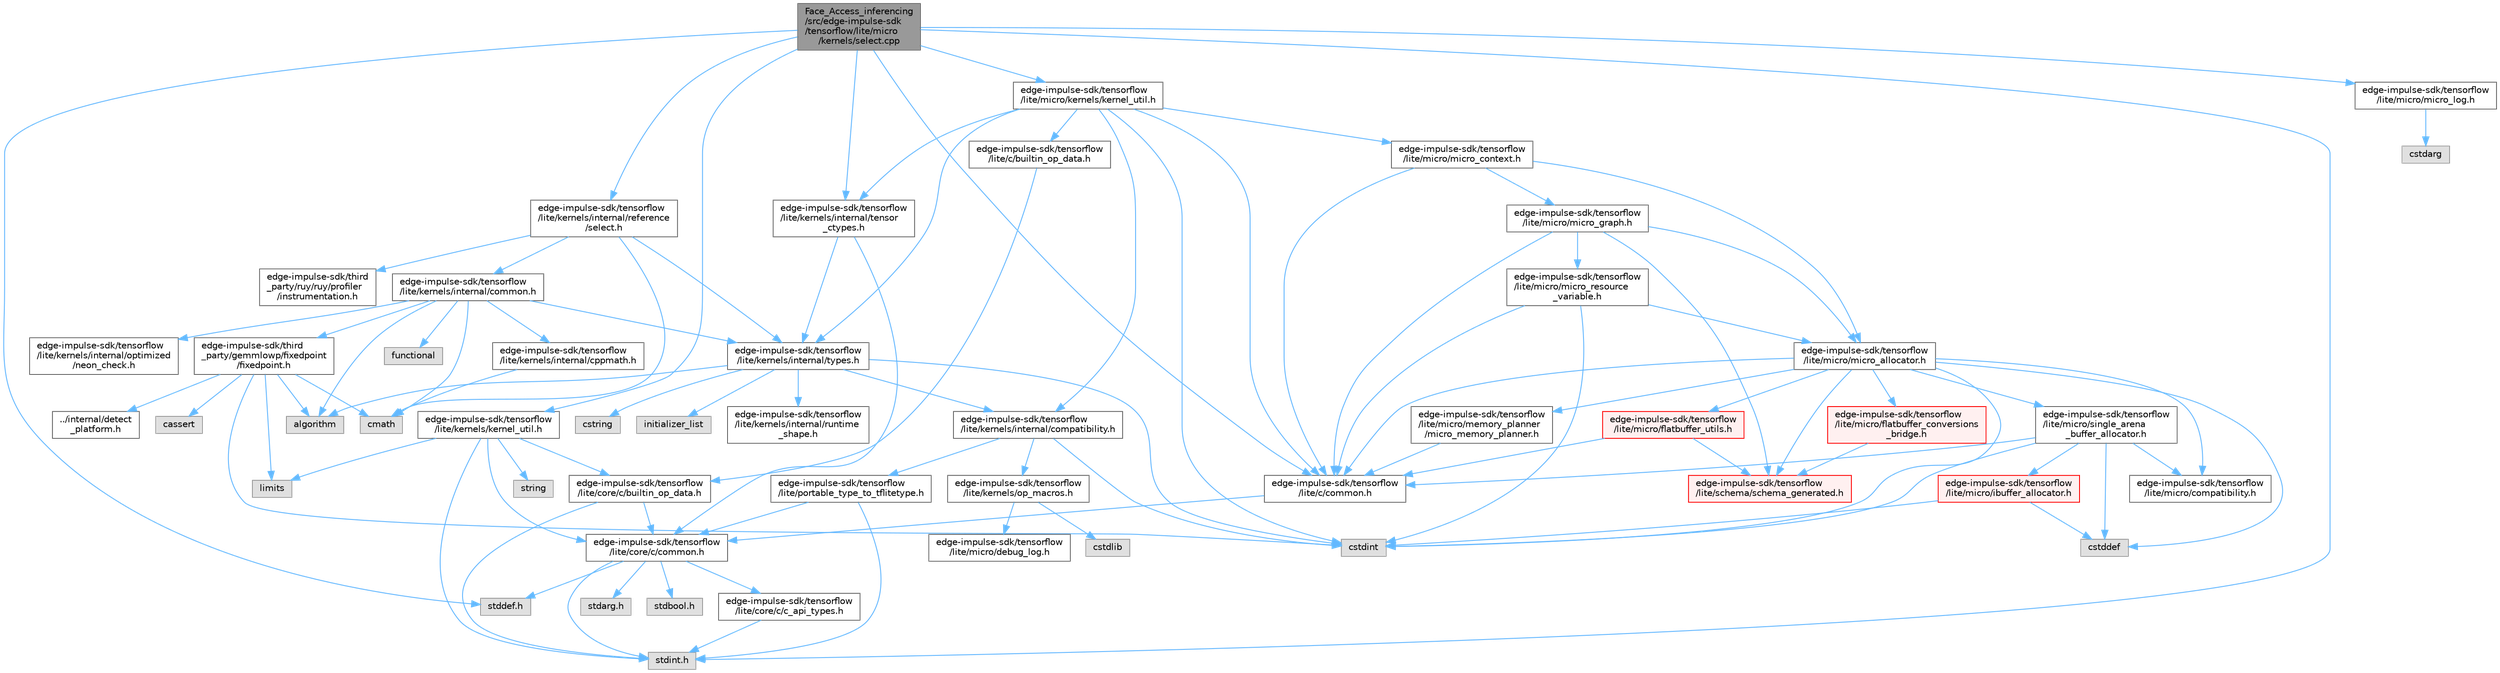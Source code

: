 digraph "Face_Access_inferencing/src/edge-impulse-sdk/tensorflow/lite/micro/kernels/select.cpp"
{
 // LATEX_PDF_SIZE
  bgcolor="transparent";
  edge [fontname=Helvetica,fontsize=10,labelfontname=Helvetica,labelfontsize=10];
  node [fontname=Helvetica,fontsize=10,shape=box,height=0.2,width=0.4];
  Node1 [id="Node000001",label="Face_Access_inferencing\l/src/edge-impulse-sdk\l/tensorflow/lite/micro\l/kernels/select.cpp",height=0.2,width=0.4,color="gray40", fillcolor="grey60", style="filled", fontcolor="black",tooltip=" "];
  Node1 -> Node2 [id="edge95_Node000001_Node000002",color="steelblue1",style="solid",tooltip=" "];
  Node2 [id="Node000002",label="edge-impulse-sdk/tensorflow\l/lite/kernels/internal/reference\l/select.h",height=0.2,width=0.4,color="grey40", fillcolor="white", style="filled",URL="$_face___access__inferencing_2src_2edge-impulse-sdk_2tensorflow_2lite_2kernels_2internal_2reference_2select_8h.html",tooltip=" "];
  Node2 -> Node3 [id="edge96_Node000002_Node000003",color="steelblue1",style="solid",tooltip=" "];
  Node3 [id="Node000003",label="cmath",height=0.2,width=0.4,color="grey60", fillcolor="#E0E0E0", style="filled",tooltip=" "];
  Node2 -> Node4 [id="edge97_Node000002_Node000004",color="steelblue1",style="solid",tooltip=" "];
  Node4 [id="Node000004",label="edge-impulse-sdk/third\l_party/ruy/ruy/profiler\l/instrumentation.h",height=0.2,width=0.4,color="grey40", fillcolor="white", style="filled",URL="$_face___access__inferencing_2src_2edge-impulse-sdk_2third__party_2ruy_2ruy_2profiler_2instrumentation_8h.html",tooltip=" "];
  Node2 -> Node5 [id="edge98_Node000002_Node000005",color="steelblue1",style="solid",tooltip=" "];
  Node5 [id="Node000005",label="edge-impulse-sdk/tensorflow\l/lite/kernels/internal/common.h",height=0.2,width=0.4,color="grey40", fillcolor="white", style="filled",URL="$_face___access__inferencing_2src_2edge-impulse-sdk_2tensorflow_2lite_2kernels_2internal_2common_8h.html",tooltip=" "];
  Node5 -> Node6 [id="edge99_Node000005_Node000006",color="steelblue1",style="solid",tooltip=" "];
  Node6 [id="Node000006",label="algorithm",height=0.2,width=0.4,color="grey60", fillcolor="#E0E0E0", style="filled",tooltip=" "];
  Node5 -> Node3 [id="edge100_Node000005_Node000003",color="steelblue1",style="solid",tooltip=" "];
  Node5 -> Node7 [id="edge101_Node000005_Node000007",color="steelblue1",style="solid",tooltip=" "];
  Node7 [id="Node000007",label="functional",height=0.2,width=0.4,color="grey60", fillcolor="#E0E0E0", style="filled",tooltip=" "];
  Node5 -> Node8 [id="edge102_Node000005_Node000008",color="steelblue1",style="solid",tooltip=" "];
  Node8 [id="Node000008",label="edge-impulse-sdk/third\l_party/gemmlowp/fixedpoint\l/fixedpoint.h",height=0.2,width=0.4,color="grey40", fillcolor="white", style="filled",URL="$_face___access__inferencing_2src_2edge-impulse-sdk_2third__party_2gemmlowp_2fixedpoint_2fixedpoint_8h.html",tooltip=" "];
  Node8 -> Node6 [id="edge103_Node000008_Node000006",color="steelblue1",style="solid",tooltip=" "];
  Node8 -> Node9 [id="edge104_Node000008_Node000009",color="steelblue1",style="solid",tooltip=" "];
  Node9 [id="Node000009",label="cassert",height=0.2,width=0.4,color="grey60", fillcolor="#E0E0E0", style="filled",tooltip=" "];
  Node8 -> Node3 [id="edge105_Node000008_Node000003",color="steelblue1",style="solid",tooltip=" "];
  Node8 -> Node10 [id="edge106_Node000008_Node000010",color="steelblue1",style="solid",tooltip=" "];
  Node10 [id="Node000010",label="cstdint",height=0.2,width=0.4,color="grey60", fillcolor="#E0E0E0", style="filled",tooltip=" "];
  Node8 -> Node11 [id="edge107_Node000008_Node000011",color="steelblue1",style="solid",tooltip=" "];
  Node11 [id="Node000011",label="limits",height=0.2,width=0.4,color="grey60", fillcolor="#E0E0E0", style="filled",tooltip=" "];
  Node8 -> Node12 [id="edge108_Node000008_Node000012",color="steelblue1",style="solid",tooltip=" "];
  Node12 [id="Node000012",label="../internal/detect\l_platform.h",height=0.2,width=0.4,color="grey40", fillcolor="white", style="filled",URL="$_face___access__inferencing_2src_2edge-impulse-sdk_2third__party_2gemmlowp_2internal_2detect__platform_8h.html",tooltip=" "];
  Node5 -> Node13 [id="edge109_Node000005_Node000013",color="steelblue1",style="solid",tooltip=" "];
  Node13 [id="Node000013",label="edge-impulse-sdk/tensorflow\l/lite/kernels/internal/cppmath.h",height=0.2,width=0.4,color="grey40", fillcolor="white", style="filled",URL="$_face___access__inferencing_2src_2edge-impulse-sdk_2tensorflow_2lite_2kernels_2internal_2cppmath_8h.html",tooltip=" "];
  Node13 -> Node3 [id="edge110_Node000013_Node000003",color="steelblue1",style="solid",tooltip=" "];
  Node5 -> Node14 [id="edge111_Node000005_Node000014",color="steelblue1",style="solid",tooltip=" "];
  Node14 [id="Node000014",label="edge-impulse-sdk/tensorflow\l/lite/kernels/internal/optimized\l/neon_check.h",height=0.2,width=0.4,color="grey40", fillcolor="white", style="filled",URL="$_face___access__inferencing_2src_2edge-impulse-sdk_2tensorflow_2lite_2kernels_2internal_2optimized_2neon__check_8h.html",tooltip=" "];
  Node5 -> Node15 [id="edge112_Node000005_Node000015",color="steelblue1",style="solid",tooltip=" "];
  Node15 [id="Node000015",label="edge-impulse-sdk/tensorflow\l/lite/kernels/internal/types.h",height=0.2,width=0.4,color="grey40", fillcolor="white", style="filled",URL="$_face___access__inferencing_2src_2edge-impulse-sdk_2tensorflow_2lite_2kernels_2internal_2types_8h.html",tooltip=" "];
  Node15 -> Node6 [id="edge113_Node000015_Node000006",color="steelblue1",style="solid",tooltip=" "];
  Node15 -> Node10 [id="edge114_Node000015_Node000010",color="steelblue1",style="solid",tooltip=" "];
  Node15 -> Node16 [id="edge115_Node000015_Node000016",color="steelblue1",style="solid",tooltip=" "];
  Node16 [id="Node000016",label="cstring",height=0.2,width=0.4,color="grey60", fillcolor="#E0E0E0", style="filled",tooltip=" "];
  Node15 -> Node17 [id="edge116_Node000015_Node000017",color="steelblue1",style="solid",tooltip=" "];
  Node17 [id="Node000017",label="initializer_list",height=0.2,width=0.4,color="grey60", fillcolor="#E0E0E0", style="filled",tooltip=" "];
  Node15 -> Node18 [id="edge117_Node000015_Node000018",color="steelblue1",style="solid",tooltip=" "];
  Node18 [id="Node000018",label="edge-impulse-sdk/tensorflow\l/lite/kernels/internal/compatibility.h",height=0.2,width=0.4,color="grey40", fillcolor="white", style="filled",URL="$_face___access__inferencing_2src_2edge-impulse-sdk_2tensorflow_2lite_2kernels_2internal_2compatibility_8h.html",tooltip=" "];
  Node18 -> Node10 [id="edge118_Node000018_Node000010",color="steelblue1",style="solid",tooltip=" "];
  Node18 -> Node19 [id="edge119_Node000018_Node000019",color="steelblue1",style="solid",tooltip=" "];
  Node19 [id="Node000019",label="edge-impulse-sdk/tensorflow\l/lite/portable_type_to_tflitetype.h",height=0.2,width=0.4,color="grey40", fillcolor="white", style="filled",URL="$_face___access__inferencing_2src_2edge-impulse-sdk_2tensorflow_2lite_2portable__type__to__tflitetype_8h.html",tooltip=" "];
  Node19 -> Node20 [id="edge120_Node000019_Node000020",color="steelblue1",style="solid",tooltip=" "];
  Node20 [id="Node000020",label="stdint.h",height=0.2,width=0.4,color="grey60", fillcolor="#E0E0E0", style="filled",tooltip=" "];
  Node19 -> Node21 [id="edge121_Node000019_Node000021",color="steelblue1",style="solid",tooltip=" "];
  Node21 [id="Node000021",label="edge-impulse-sdk/tensorflow\l/lite/core/c/common.h",height=0.2,width=0.4,color="grey40", fillcolor="white", style="filled",URL="$_face___access__inferencing_2src_2edge-impulse-sdk_2tensorflow_2lite_2core_2c_2common_8h.html",tooltip=" "];
  Node21 -> Node22 [id="edge122_Node000021_Node000022",color="steelblue1",style="solid",tooltip=" "];
  Node22 [id="Node000022",label="stdarg.h",height=0.2,width=0.4,color="grey60", fillcolor="#E0E0E0", style="filled",tooltip=" "];
  Node21 -> Node23 [id="edge123_Node000021_Node000023",color="steelblue1",style="solid",tooltip=" "];
  Node23 [id="Node000023",label="stdbool.h",height=0.2,width=0.4,color="grey60", fillcolor="#E0E0E0", style="filled",tooltip=" "];
  Node21 -> Node24 [id="edge124_Node000021_Node000024",color="steelblue1",style="solid",tooltip=" "];
  Node24 [id="Node000024",label="stddef.h",height=0.2,width=0.4,color="grey60", fillcolor="#E0E0E0", style="filled",tooltip=" "];
  Node21 -> Node20 [id="edge125_Node000021_Node000020",color="steelblue1",style="solid",tooltip=" "];
  Node21 -> Node25 [id="edge126_Node000021_Node000025",color="steelblue1",style="solid",tooltip=" "];
  Node25 [id="Node000025",label="edge-impulse-sdk/tensorflow\l/lite/core/c/c_api_types.h",height=0.2,width=0.4,color="grey40", fillcolor="white", style="filled",URL="$_face___access__inferencing_2src_2edge-impulse-sdk_2tensorflow_2lite_2core_2c_2c__api__types_8h.html",tooltip=" "];
  Node25 -> Node20 [id="edge127_Node000025_Node000020",color="steelblue1",style="solid",tooltip=" "];
  Node18 -> Node26 [id="edge128_Node000018_Node000026",color="steelblue1",style="solid",tooltip=" "];
  Node26 [id="Node000026",label="edge-impulse-sdk/tensorflow\l/lite/kernels/op_macros.h",height=0.2,width=0.4,color="grey40", fillcolor="white", style="filled",URL="$_face___access__inferencing_2src_2edge-impulse-sdk_2tensorflow_2lite_2kernels_2op__macros_8h.html",tooltip=" "];
  Node26 -> Node27 [id="edge129_Node000026_Node000027",color="steelblue1",style="solid",tooltip=" "];
  Node27 [id="Node000027",label="edge-impulse-sdk/tensorflow\l/lite/micro/debug_log.h",height=0.2,width=0.4,color="grey40", fillcolor="white", style="filled",URL="$_face___access__inferencing_2src_2edge-impulse-sdk_2tensorflow_2lite_2micro_2debug__log_8h.html",tooltip=" "];
  Node26 -> Node28 [id="edge130_Node000026_Node000028",color="steelblue1",style="solid",tooltip=" "];
  Node28 [id="Node000028",label="cstdlib",height=0.2,width=0.4,color="grey60", fillcolor="#E0E0E0", style="filled",tooltip=" "];
  Node15 -> Node29 [id="edge131_Node000015_Node000029",color="steelblue1",style="solid",tooltip=" "];
  Node29 [id="Node000029",label="edge-impulse-sdk/tensorflow\l/lite/kernels/internal/runtime\l_shape.h",height=0.2,width=0.4,color="grey40", fillcolor="white", style="filled",URL="$_face___access__inferencing_2src_2edge-impulse-sdk_2tensorflow_2lite_2kernels_2internal_2runtime__shape_8h.html",tooltip=" "];
  Node2 -> Node15 [id="edge132_Node000002_Node000015",color="steelblue1",style="solid",tooltip=" "];
  Node1 -> Node24 [id="edge133_Node000001_Node000024",color="steelblue1",style="solid",tooltip=" "];
  Node1 -> Node20 [id="edge134_Node000001_Node000020",color="steelblue1",style="solid",tooltip=" "];
  Node1 -> Node30 [id="edge135_Node000001_Node000030",color="steelblue1",style="solid",tooltip=" "];
  Node30 [id="Node000030",label="edge-impulse-sdk/tensorflow\l/lite/c/common.h",height=0.2,width=0.4,color="grey40", fillcolor="white", style="filled",URL="$_face___access__inferencing_2src_2edge-impulse-sdk_2tensorflow_2lite_2c_2common_8h.html",tooltip=" "];
  Node30 -> Node21 [id="edge136_Node000030_Node000021",color="steelblue1",style="solid",tooltip=" "];
  Node1 -> Node31 [id="edge137_Node000001_Node000031",color="steelblue1",style="solid",tooltip=" "];
  Node31 [id="Node000031",label="edge-impulse-sdk/tensorflow\l/lite/kernels/internal/tensor\l_ctypes.h",height=0.2,width=0.4,color="grey40", fillcolor="white", style="filled",URL="$_face___access__inferencing_2src_2edge-impulse-sdk_2tensorflow_2lite_2kernels_2internal_2tensor__ctypes_8h.html",tooltip=" "];
  Node31 -> Node21 [id="edge138_Node000031_Node000021",color="steelblue1",style="solid",tooltip=" "];
  Node31 -> Node15 [id="edge139_Node000031_Node000015",color="steelblue1",style="solid",tooltip=" "];
  Node1 -> Node32 [id="edge140_Node000001_Node000032",color="steelblue1",style="solid",tooltip=" "];
  Node32 [id="Node000032",label="edge-impulse-sdk/tensorflow\l/lite/kernels/kernel_util.h",height=0.2,width=0.4,color="grey40", fillcolor="white", style="filled",URL="$_face___access__inferencing_2src_2edge-impulse-sdk_2tensorflow_2lite_2kernels_2kernel__util_8h.html",tooltip=" "];
  Node32 -> Node20 [id="edge141_Node000032_Node000020",color="steelblue1",style="solid",tooltip=" "];
  Node32 -> Node11 [id="edge142_Node000032_Node000011",color="steelblue1",style="solid",tooltip=" "];
  Node32 -> Node33 [id="edge143_Node000032_Node000033",color="steelblue1",style="solid",tooltip=" "];
  Node33 [id="Node000033",label="string",height=0.2,width=0.4,color="grey60", fillcolor="#E0E0E0", style="filled",tooltip=" "];
  Node32 -> Node34 [id="edge144_Node000032_Node000034",color="steelblue1",style="solid",tooltip=" "];
  Node34 [id="Node000034",label="edge-impulse-sdk/tensorflow\l/lite/core/c/builtin_op_data.h",height=0.2,width=0.4,color="grey40", fillcolor="white", style="filled",URL="$_face___access__inferencing_2src_2edge-impulse-sdk_2tensorflow_2lite_2core_2c_2builtin__op__data_8h.html",tooltip=" "];
  Node34 -> Node20 [id="edge145_Node000034_Node000020",color="steelblue1",style="solid",tooltip=" "];
  Node34 -> Node21 [id="edge146_Node000034_Node000021",color="steelblue1",style="solid",tooltip=" "];
  Node32 -> Node21 [id="edge147_Node000032_Node000021",color="steelblue1",style="solid",tooltip=" "];
  Node1 -> Node35 [id="edge148_Node000001_Node000035",color="steelblue1",style="solid",tooltip=" "];
  Node35 [id="Node000035",label="edge-impulse-sdk/tensorflow\l/lite/micro/kernels/kernel_util.h",height=0.2,width=0.4,color="grey40", fillcolor="white", style="filled",URL="$_face___access__inferencing_2src_2edge-impulse-sdk_2tensorflow_2lite_2micro_2kernels_2kernel__util_8h.html",tooltip=" "];
  Node35 -> Node10 [id="edge149_Node000035_Node000010",color="steelblue1",style="solid",tooltip=" "];
  Node35 -> Node36 [id="edge150_Node000035_Node000036",color="steelblue1",style="solid",tooltip=" "];
  Node36 [id="Node000036",label="edge-impulse-sdk/tensorflow\l/lite/c/builtin_op_data.h",height=0.2,width=0.4,color="grey40", fillcolor="white", style="filled",URL="$_face___access__inferencing_2src_2edge-impulse-sdk_2tensorflow_2lite_2c_2builtin__op__data_8h.html",tooltip=" "];
  Node36 -> Node34 [id="edge151_Node000036_Node000034",color="steelblue1",style="solid",tooltip=" "];
  Node35 -> Node30 [id="edge152_Node000035_Node000030",color="steelblue1",style="solid",tooltip=" "];
  Node35 -> Node18 [id="edge153_Node000035_Node000018",color="steelblue1",style="solid",tooltip=" "];
  Node35 -> Node31 [id="edge154_Node000035_Node000031",color="steelblue1",style="solid",tooltip=" "];
  Node35 -> Node15 [id="edge155_Node000035_Node000015",color="steelblue1",style="solid",tooltip=" "];
  Node35 -> Node37 [id="edge156_Node000035_Node000037",color="steelblue1",style="solid",tooltip=" "];
  Node37 [id="Node000037",label="edge-impulse-sdk/tensorflow\l/lite/micro/micro_context.h",height=0.2,width=0.4,color="grey40", fillcolor="white", style="filled",URL="$_face___access__inferencing_2src_2edge-impulse-sdk_2tensorflow_2lite_2micro_2micro__context_8h.html",tooltip=" "];
  Node37 -> Node30 [id="edge157_Node000037_Node000030",color="steelblue1",style="solid",tooltip=" "];
  Node37 -> Node38 [id="edge158_Node000037_Node000038",color="steelblue1",style="solid",tooltip=" "];
  Node38 [id="Node000038",label="edge-impulse-sdk/tensorflow\l/lite/micro/micro_allocator.h",height=0.2,width=0.4,color="grey40", fillcolor="white", style="filled",URL="$_face___access__inferencing_2src_2edge-impulse-sdk_2tensorflow_2lite_2micro_2micro__allocator_8h.html",tooltip=" "];
  Node38 -> Node39 [id="edge159_Node000038_Node000039",color="steelblue1",style="solid",tooltip=" "];
  Node39 [id="Node000039",label="cstddef",height=0.2,width=0.4,color="grey60", fillcolor="#E0E0E0", style="filled",tooltip=" "];
  Node38 -> Node10 [id="edge160_Node000038_Node000010",color="steelblue1",style="solid",tooltip=" "];
  Node38 -> Node30 [id="edge161_Node000038_Node000030",color="steelblue1",style="solid",tooltip=" "];
  Node38 -> Node40 [id="edge162_Node000038_Node000040",color="steelblue1",style="solid",tooltip=" "];
  Node40 [id="Node000040",label="edge-impulse-sdk/tensorflow\l/lite/micro/single_arena\l_buffer_allocator.h",height=0.2,width=0.4,color="grey40", fillcolor="white", style="filled",URL="$_face___access__inferencing_2src_2edge-impulse-sdk_2tensorflow_2lite_2micro_2single__arena__buffer__allocator_8h.html",tooltip=" "];
  Node40 -> Node39 [id="edge163_Node000040_Node000039",color="steelblue1",style="solid",tooltip=" "];
  Node40 -> Node10 [id="edge164_Node000040_Node000010",color="steelblue1",style="solid",tooltip=" "];
  Node40 -> Node30 [id="edge165_Node000040_Node000030",color="steelblue1",style="solid",tooltip=" "];
  Node40 -> Node41 [id="edge166_Node000040_Node000041",color="steelblue1",style="solid",tooltip=" "];
  Node41 [id="Node000041",label="edge-impulse-sdk/tensorflow\l/lite/micro/ibuffer_allocator.h",height=0.2,width=0.4,color="red", fillcolor="#FFF0F0", style="filled",URL="$_face___access__inferencing_2src_2edge-impulse-sdk_2tensorflow_2lite_2micro_2ibuffer__allocator_8h.html",tooltip=" "];
  Node41 -> Node39 [id="edge167_Node000041_Node000039",color="steelblue1",style="solid",tooltip=" "];
  Node41 -> Node10 [id="edge168_Node000041_Node000010",color="steelblue1",style="solid",tooltip=" "];
  Node40 -> Node43 [id="edge169_Node000040_Node000043",color="steelblue1",style="solid",tooltip=" "];
  Node43 [id="Node000043",label="edge-impulse-sdk/tensorflow\l/lite/micro/compatibility.h",height=0.2,width=0.4,color="grey40", fillcolor="white", style="filled",URL="$_face___access__inferencing_2src_2edge-impulse-sdk_2tensorflow_2lite_2micro_2compatibility_8h.html",tooltip=" "];
  Node38 -> Node43 [id="edge170_Node000038_Node000043",color="steelblue1",style="solid",tooltip=" "];
  Node38 -> Node44 [id="edge171_Node000038_Node000044",color="steelblue1",style="solid",tooltip=" "];
  Node44 [id="Node000044",label="edge-impulse-sdk/tensorflow\l/lite/micro/flatbuffer_utils.h",height=0.2,width=0.4,color="red", fillcolor="#FFF0F0", style="filled",URL="$_face___access__inferencing_2src_2edge-impulse-sdk_2tensorflow_2lite_2micro_2flatbuffer__utils_8h.html",tooltip=" "];
  Node44 -> Node30 [id="edge172_Node000044_Node000030",color="steelblue1",style="solid",tooltip=" "];
  Node44 -> Node75 [id="edge173_Node000044_Node000075",color="steelblue1",style="solid",tooltip=" "];
  Node75 [id="Node000075",label="edge-impulse-sdk/tensorflow\l/lite/schema/schema_generated.h",height=0.2,width=0.4,color="red", fillcolor="#FFF0F0", style="filled",URL="$_face___access__inferencing_2src_2edge-impulse-sdk_2tensorflow_2lite_2schema_2schema__generated_8h.html",tooltip=" "];
  Node38 -> Node76 [id="edge174_Node000038_Node000076",color="steelblue1",style="solid",tooltip=" "];
  Node76 [id="Node000076",label="edge-impulse-sdk/tensorflow\l/lite/micro/memory_planner\l/micro_memory_planner.h",height=0.2,width=0.4,color="grey40", fillcolor="white", style="filled",URL="$_face___access__inferencing_2src_2edge-impulse-sdk_2tensorflow_2lite_2micro_2memory__planner_2micro__memory__planner_8h.html",tooltip=" "];
  Node76 -> Node30 [id="edge175_Node000076_Node000030",color="steelblue1",style="solid",tooltip=" "];
  Node38 -> Node77 [id="edge176_Node000038_Node000077",color="steelblue1",style="solid",tooltip=" "];
  Node77 [id="Node000077",label="edge-impulse-sdk/tensorflow\l/lite/micro/flatbuffer_conversions\l_bridge.h",height=0.2,width=0.4,color="red", fillcolor="#FFF0F0", style="filled",URL="$_face___access__inferencing_2src_2edge-impulse-sdk_2tensorflow_2lite_2micro_2flatbuffer__conversions__bridge_8h.html",tooltip=" "];
  Node77 -> Node75 [id="edge177_Node000077_Node000075",color="steelblue1",style="solid",tooltip=" "];
  Node38 -> Node75 [id="edge178_Node000038_Node000075",color="steelblue1",style="solid",tooltip=" "];
  Node37 -> Node82 [id="edge179_Node000037_Node000082",color="steelblue1",style="solid",tooltip=" "];
  Node82 [id="Node000082",label="edge-impulse-sdk/tensorflow\l/lite/micro/micro_graph.h",height=0.2,width=0.4,color="grey40", fillcolor="white", style="filled",URL="$_face___access__inferencing_2src_2edge-impulse-sdk_2tensorflow_2lite_2micro_2micro__graph_8h.html",tooltip=" "];
  Node82 -> Node30 [id="edge180_Node000082_Node000030",color="steelblue1",style="solid",tooltip=" "];
  Node82 -> Node38 [id="edge181_Node000082_Node000038",color="steelblue1",style="solid",tooltip=" "];
  Node82 -> Node83 [id="edge182_Node000082_Node000083",color="steelblue1",style="solid",tooltip=" "];
  Node83 [id="Node000083",label="edge-impulse-sdk/tensorflow\l/lite/micro/micro_resource\l_variable.h",height=0.2,width=0.4,color="grey40", fillcolor="white", style="filled",URL="$_face___access__inferencing_2src_2edge-impulse-sdk_2tensorflow_2lite_2micro_2micro__resource__variable_8h.html",tooltip=" "];
  Node83 -> Node10 [id="edge183_Node000083_Node000010",color="steelblue1",style="solid",tooltip=" "];
  Node83 -> Node30 [id="edge184_Node000083_Node000030",color="steelblue1",style="solid",tooltip=" "];
  Node83 -> Node38 [id="edge185_Node000083_Node000038",color="steelblue1",style="solid",tooltip=" "];
  Node82 -> Node75 [id="edge186_Node000082_Node000075",color="steelblue1",style="solid",tooltip=" "];
  Node1 -> Node84 [id="edge187_Node000001_Node000084",color="steelblue1",style="solid",tooltip=" "];
  Node84 [id="Node000084",label="edge-impulse-sdk/tensorflow\l/lite/micro/micro_log.h",height=0.2,width=0.4,color="grey40", fillcolor="white", style="filled",URL="$_face___access__inferencing_2src_2edge-impulse-sdk_2tensorflow_2lite_2micro_2micro__log_8h.html",tooltip=" "];
  Node84 -> Node81 [id="edge188_Node000084_Node000081",color="steelblue1",style="solid",tooltip=" "];
  Node81 [id="Node000081",label="cstdarg",height=0.2,width=0.4,color="grey60", fillcolor="#E0E0E0", style="filled",tooltip=" "];
}
